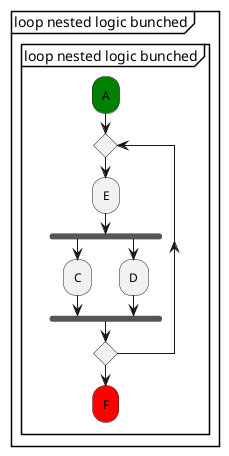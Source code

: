 @startuml
partition "loop nested logic bunched" {
    group "loop nested logic bunched"
        #green:A;
        repeat
            :E;
            fork
                :C;
            fork again
                :D;
            end fork
        repeat while
        #red:F;
    end group
}
@enduml